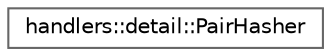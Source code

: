 digraph "Graphical Class Hierarchy"
{
 // LATEX_PDF_SIZE
  bgcolor="transparent";
  edge [fontname=Helvetica,fontsize=10,labelfontname=Helvetica,labelfontsize=10];
  node [fontname=Helvetica,fontsize=10,shape=box,height=0.2,width=0.4];
  rankdir="LR";
  Node0 [id="Node000000",label="handlers::detail::PairHasher",height=0.2,width=0.4,color="grey40", fillcolor="white", style="filled",URL="$structhandlers_1_1detail_1_1_pair_hasher.html",tooltip=" "];
}
